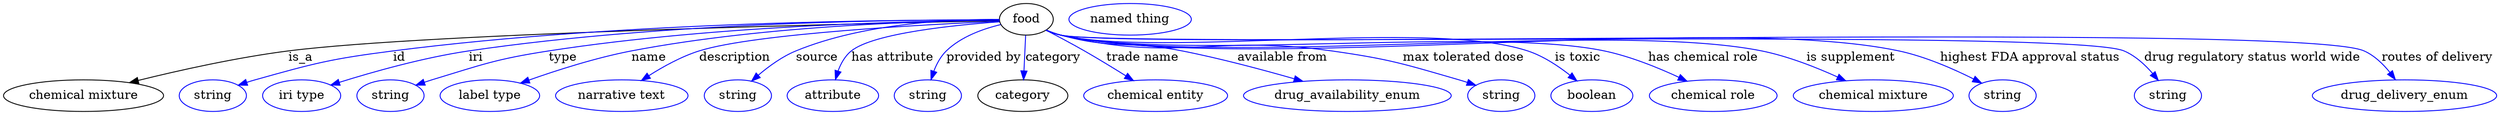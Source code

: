digraph {
	graph [bb="0,0,2305.9,123"];
	node [label="\N"];
	food	[height=0.5,
		label=food,
		pos="953.44,105",
		width=0.75];
	"chemical mixture"	[height=0.5,
		pos="73.443,18",
		width=2.0401];
	food -> "chemical mixture"	[label=is_a,
		lp="279.44,61.5",
		pos="e,116.3,32.631 926.2,103.34 815.45,100.52 398.67,88.819 268.44,69 219.6,61.567 165.24,47.096 126.34,35.627"];
	id	[color=blue,
		height=0.5,
		label=string,
		pos="195.44,18",
		width=0.84854];
	food -> id	[color=blue,
		label=id,
		lp="373.94,61.5",
		pos="e,218.89,29.699 926.44,104.14 842.93,104.19 581.67,101.55 368.44,69 308.24,59.809 293.21,55.305 235.44,36 233.06,35.205 230.63,34.329 \
228.19,33.408",
		style=solid];
	iri	[color=blue,
		height=0.5,
		label="iri type",
		pos="280.44,18",
		width=1.011];
	food -> iri	[color=blue,
		label=iri,
		lp="447.94,61.5",
		pos="e,307.83,29.882 926.28,104.13 849.52,104.07 624.67,100.96 441.44,69 397.81,61.388 349.5,45.301 317.29,33.42",
		style=solid];
	type	[color=blue,
		height=0.5,
		label=string,
		pos="365.44,18",
		width=0.84854];
	food -> type	[color=blue,
		label=type,
		lp="531.44,61.5",
		pos="e,388.95,29.544 926.28,103.7 857.57,102.54 671.5,96.846 519.44,69 467.56,59.499 455.14,53.681 405.44,36 403.08,35.159 400.66,34.25 \
398.23,33.304",
		style=solid];
	name	[color=blue,
		height=0.5,
		label="label type",
		pos="459.44,18",
		width=1.2638];
	food -> name	[color=blue,
		label=name,
		lp="611.94,61.5",
		pos="e,488.46,32.027 926.2,103.66 865.98,102.4 717.28,96.509 596.44,69 562.25,61.217 524.96,47.221 497.93,36.013",
		style=solid];
	description	[color=blue,
		height=0.5,
		label="narrative text",
		pos="580.44,18",
		width=1.6068];
	food -> description	[color=blue,
		label=description,
		lp="691.94,61.5",
		pos="e,600.82,35.069 926.41,104.59 873.81,104.91 754.71,101.59 661.44,69 642.79,62.484 623.9,51.151 609.06,40.92",
		style=solid];
	source	[color=blue,
		height=0.5,
		label=string,
		pos="686.44,18",
		width=0.84854];
	food -> source	[color=blue,
		label=source,
		lp="768.44,61.5",
		pos="e,701.31,34.143 926.29,103.48 886.18,101.82 809.46,95.143 750.44,69 735.15,62.226 720.29,50.994 708.74,40.89",
		style=solid];
	"has attribute"	[color=blue,
		height=0.5,
		label=attribute,
		pos="775.44,18",
		width=1.1193];
	food -> "has attribute"	[color=blue,
		label="has attribute",
		lp="836.94,61.5",
		pos="e,781,36.299 926.33,104.05 894,102.79 839.78,96.322 803.44,69 795.5,63.028 789.5,54.105 785.12,45.444",
		style=solid];
	"provided by"	[color=blue,
		height=0.5,
		label=string,
		pos="864.44,18",
		width=0.84854];
	food -> "provided by"	[color=blue,
		label="provided by",
		lp="916.44,61.5",
		pos="e,867.59,35.955 929.22,96.931 914.26,91.461 895.65,82.505 883.44,69 877.51,62.438 873.36,53.836 870.49,45.621",
		style=solid];
	category	[height=0.5,
		pos="953.44,18",
		width=1.1374];
	food -> category	[color=blue,
		label=category,
		lp="976.94,61.5",
		pos="e,953.44,36.175 953.44,86.799 953.44,75.163 953.44,59.548 953.44,46.237",
		style=solid];
	"trade name"	[color=blue,
		height=0.5,
		label="chemical entity",
		pos="1078.4,18",
		width=1.8234];
	food -> "trade name"	[color=blue,
		label="trade name",
		lp="1053.9,61.5",
		pos="e,1055.1,34.852 971.62,91.64 991.28,78.272 1023,56.706 1046.8,40.538",
		style=solid];
	"available from"	[color=blue,
		height=0.5,
		label=drug_availability_enum,
		pos="1257.4,18",
		width=2.6359];
	food -> "available from"	[color=blue,
		label="available from",
		lp="1185.4,61.5",
		pos="e,1211.9,33.928 974.01,93.162 978.96,90.869 984.31,88.647 989.44,87 1032,73.335 1044.9,79.359 1088.4,69 1126.7,59.88 1169.2,47.294 \
1202,37.032",
		style=solid];
	"max tolerated dose"	[color=blue,
		height=0.5,
		label=string,
		pos="1400.4,18",
		width=0.84854];
	food -> "max tolerated dose"	[color=blue,
		label="max tolerated dose",
		lp="1355.4,61.5",
		pos="e,1377.2,29.89 973.51,92.944 978.58,90.6 984.1,88.411 989.44,87 1092.9,59.706 1123.8,86.033 1229.4,69 1289.1,59.37 1304.2,55.482 \
1361.4,36 1363.5,35.285 1365.7,34.503 1367.8,33.68",
		style=solid];
	"is toxic"	[color=blue,
		height=0.5,
		label=boolean,
		pos="1487.4,18",
		width=1.0652];
	food -> "is toxic"	[color=blue,
		label="is toxic",
		lp="1463.4,61.5",
		pos="e,1470.2,34.354 973.48,92.821 978.55,90.481 984.08,88.325 989.44,87 1080.6,64.515 1322.1,97.836 1411.4,69 1429.9,63.053 1448.1,51.34 \
1462,40.745",
		style=solid];
	"has chemical role"	[color=blue,
		height=0.5,
		label="chemical role",
		pos="1602.4,18",
		width=1.6429];
	food -> "has chemical role"	[color=blue,
		label="has chemical role",
		lp="1581.9,61.5",
		pos="e,1575.5,34.141 973.48,92.796 978.54,90.457 984.07,88.307 989.44,87 1097,60.822 1379.4,93.504 1487.4,69 1515.1,62.719 1544.4,49.868 \
1566.5,38.767",
		style=solid];
	"is supplement"	[color=blue,
		height=0.5,
		label="chemical mixture",
		pos="1753.4,18",
		width=2.0401];
	food -> "is supplement"	[color=blue,
		label="is supplement",
		lp="1720.4,61.5",
		pos="e,1724.6,34.69 973.47,92.765 978.53,90.427 984.07,88.285 989.44,87 1128.9,53.677 1494.3,99.288 1634.4,69 1662.7,62.884 1692.8,50.206 \
1715.6,39.147",
		style=solid];
	"highest FDA approval status"	[color=blue,
		height=0.5,
		label=string,
		pos="1875.4,18",
		width=0.84854];
	food -> "highest FDA approval status"	[color=blue,
		label="highest FDA approval status",
		lp="1884.9,61.5",
		pos="e,1854.6,31.207 973.46,92.747 978.53,90.41 984.06,88.273 989.44,87 1156.7,47.455 1594.8,106.49 1762.4,69 1792.1,62.366 1823.6,47.749 \
1845.7,36.023",
		style=solid];
	"drug regulatory status world wide"	[color=blue,
		height=0.5,
		label=string,
		pos="2014.4,18",
		width=0.84854];
	food -> "drug regulatory status world wide"	[color=blue,
		label="drug regulatory status world wide",
		lp="2080.4,61.5",
		pos="e,2004,35.352 973.46,92.729 978.52,90.392 984.06,88.26 989.44,87 1042.3,74.634 1916.7,90.744 1966.4,69 1978.8,63.578 1989.6,53.265 \
1997.8,43.408",
		style=solid];
	"routes of delivery"	[color=blue,
		height=0.5,
		label=drug_delivery_enum,
		pos="2221.4,18",
		width=2.347];
	food -> "routes of delivery"	[color=blue,
		label="routes of delivery",
		lp="2244.9,61.5",
		pos="e,2211.3,36.328 973.46,92.716 978.52,90.38 984.06,88.251 989.44,87 1053.7,72.082 2116.4,96.288 2176.4,69 2188,63.768 2197.8,54.016 \
2205.3,44.505",
		style=solid];
	"named thing_category"	[color=blue,
		height=0.5,
		label="named thing",
		pos="1053.4,105",
		width=1.5346];
}
